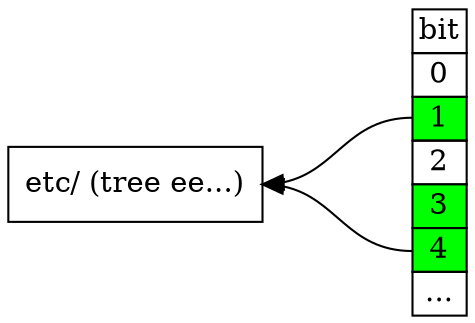 
digraph "bloom get" {
  rankdir=RL
  bgcolor="transparent";
  ranksep=1; // This affects h* -> bloom distance
  node [shape=box];

  bloom2 [shape=plain; label=<
          <table border="0" cellborder="1" cellspacing="0">
          <tr><td>bit</td></tr>
          <tr><td>0</td></tr>
          <tr><td port="b1" bgcolor="lime">1</td></tr>
          <tr><td>2</td></tr>
          <tr><td port="b3" bgcolor="lime">3</td></tr>
          <tr><td port="b4" bgcolor="lime">4</td></tr>
          <tr><td>...</td></tr>
          </table>>];

  bloom2:b1 -> etc:e
  bloom2:b4 -> etc:e

  etc [label="etc/ (tree ee...)"];
}
